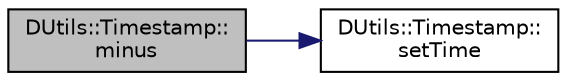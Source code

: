 digraph "DUtils::Timestamp::minus"
{
  edge [fontname="Helvetica",fontsize="10",labelfontname="Helvetica",labelfontsize="10"];
  node [fontname="Helvetica",fontsize="10",shape=record];
  rankdir="LR";
  Node24 [label="DUtils::Timestamp::\lminus",height=0.2,width=0.4,color="black", fillcolor="grey75", style="filled", fontcolor="black"];
  Node24 -> Node25 [color="midnightblue",fontsize="10",style="solid",fontname="Helvetica"];
  Node25 [label="DUtils::Timestamp::\lsetTime",height=0.2,width=0.4,color="black", fillcolor="white", style="filled",URL="$class_d_utils_1_1_timestamp.html#a439bcff577f3ae30e8918897ecb33e76"];
}
